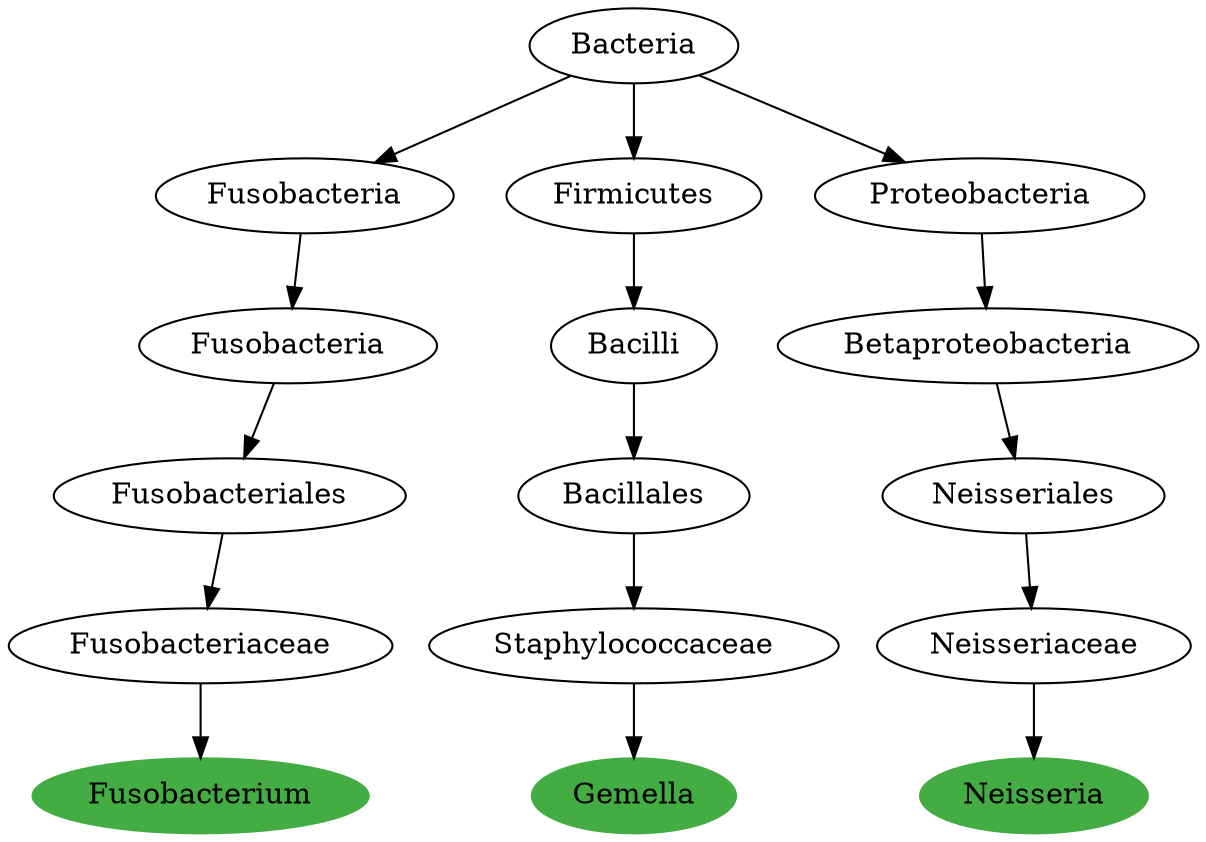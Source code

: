 digraph G { 
	FusobacteriaceaeFusobacterium [label="Fusobacterium", color="#43AC43", style=filled];
	FusobacterialesFusobacteriaceae [label="Fusobacteriaceae"];
	FusobacteriaceaeFusobacterium [label="Fusobacterium"];
	FusobacterialesFusobacteriaceae -> FusobacteriaceaeFusobacterium;
	FusobacteriaFusobacteriales [label="Fusobacteriales"];
	FusobacterialesFusobacteriaceae [label="Fusobacteriaceae"];
	FusobacteriaFusobacteriales -> FusobacterialesFusobacteriaceae;
	FusobacteriaFusobacteria [label="Fusobacteria"];
	FusobacteriaFusobacteriales [label="Fusobacteriales"];
	FusobacteriaFusobacteria -> FusobacteriaFusobacteriales;
	BacteriaFusobacteria [label="Fusobacteria"];
	FusobacteriaFusobacteria [label="Fusobacteria"];
	BacteriaFusobacteria -> FusobacteriaFusobacteria;
	Bacteria [label="Bacteria"];
	BacteriaFusobacteria [label="Fusobacteria"];
	Bacteria -> BacteriaFusobacteria;
	StaphylococcaceaeGemella [label="Gemella", color="#43AC43", style=filled];
	BacillalesStaphylococcaceae [label="Staphylococcaceae"];
	StaphylococcaceaeGemella [label="Gemella"];
	BacillalesStaphylococcaceae -> StaphylococcaceaeGemella;
	BacilliBacillales [label="Bacillales"];
	BacillalesStaphylococcaceae [label="Staphylococcaceae"];
	BacilliBacillales -> BacillalesStaphylococcaceae;
	FirmicutesBacilli [label="Bacilli"];
	BacilliBacillales [label="Bacillales"];
	FirmicutesBacilli -> BacilliBacillales;
	BacteriaFirmicutes [label="Firmicutes"];
	FirmicutesBacilli [label="Bacilli"];
	BacteriaFirmicutes -> FirmicutesBacilli;
	Bacteria [label="Bacteria"];
	BacteriaFirmicutes [label="Firmicutes"];
	Bacteria -> BacteriaFirmicutes;
	NeisseriaceaeNeisseria [label="Neisseria", color="#43AC43", style=filled];
	NeisserialesNeisseriaceae [label="Neisseriaceae"];
	NeisseriaceaeNeisseria [label="Neisseria"];
	NeisserialesNeisseriaceae -> NeisseriaceaeNeisseria;
	BetaproteobacteriaNeisseriales [label="Neisseriales"];
	NeisserialesNeisseriaceae [label="Neisseriaceae"];
	BetaproteobacteriaNeisseriales -> NeisserialesNeisseriaceae;
	ProteobacteriaBetaproteobacteria [label="Betaproteobacteria"];
	BetaproteobacteriaNeisseriales [label="Neisseriales"];
	ProteobacteriaBetaproteobacteria -> BetaproteobacteriaNeisseriales;
	BacteriaProteobacteria [label="Proteobacteria"];
	ProteobacteriaBetaproteobacteria [label="Betaproteobacteria"];
	BacteriaProteobacteria -> ProteobacteriaBetaproteobacteria;
	Bacteria [label="Bacteria"];
	BacteriaProteobacteria [label="Proteobacteria"];
	Bacteria -> BacteriaProteobacteria;

 }